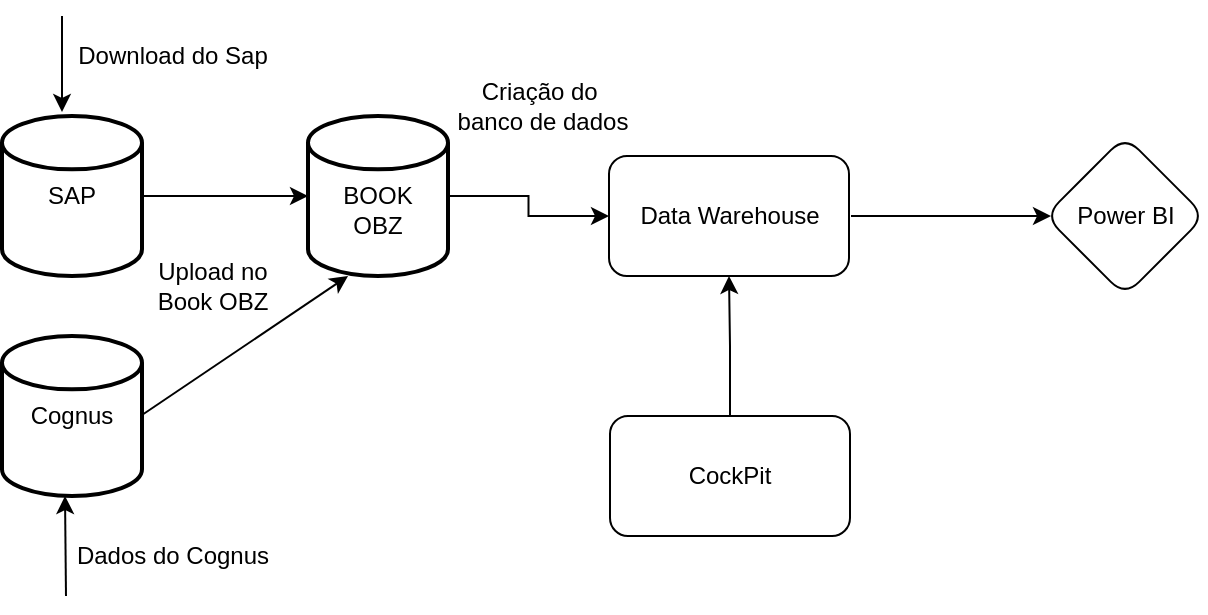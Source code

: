 <mxfile version="14.8.2" type="github">
  <diagram id="sw47njnz5deMHIHxYDuy" name="Page-1">
    <mxGraphModel dx="868" dy="450" grid="1" gridSize="10" guides="1" tooltips="1" connect="1" arrows="1" fold="1" page="1" pageScale="1" pageWidth="827" pageHeight="1169" math="0" shadow="0">
      <root>
        <mxCell id="0" />
        <mxCell id="1" parent="0" />
        <mxCell id="MGX2hzuNvd2ccL41gHIi-12" value="" style="edgeStyle=orthogonalEdgeStyle;rounded=0;orthogonalLoop=1;jettySize=auto;html=1;" edge="1" parent="1" source="MGX2hzuNvd2ccL41gHIi-1" target="MGX2hzuNvd2ccL41gHIi-5">
          <mxGeometry relative="1" as="geometry" />
        </mxCell>
        <mxCell id="MGX2hzuNvd2ccL41gHIi-1" value="SAP" style="strokeWidth=2;html=1;shape=mxgraph.flowchart.database;whiteSpace=wrap;" vertex="1" parent="1">
          <mxGeometry x="50" y="210" width="70" height="80" as="geometry" />
        </mxCell>
        <mxCell id="MGX2hzuNvd2ccL41gHIi-14" value="" style="edgeStyle=orthogonalEdgeStyle;rounded=0;orthogonalLoop=1;jettySize=auto;html=1;" edge="1" parent="1" source="MGX2hzuNvd2ccL41gHIi-5" target="MGX2hzuNvd2ccL41gHIi-9">
          <mxGeometry relative="1" as="geometry" />
        </mxCell>
        <mxCell id="MGX2hzuNvd2ccL41gHIi-5" value="&lt;br&gt;BOOK&lt;br&gt;OBZ" style="strokeWidth=2;html=1;shape=mxgraph.flowchart.database;whiteSpace=wrap;" vertex="1" parent="1">
          <mxGeometry x="203" y="210" width="70" height="80" as="geometry" />
        </mxCell>
        <mxCell id="MGX2hzuNvd2ccL41gHIi-6" value="Cognus" style="strokeWidth=2;html=1;shape=mxgraph.flowchart.database;whiteSpace=wrap;" vertex="1" parent="1">
          <mxGeometry x="50" y="320" width="70" height="80" as="geometry" />
        </mxCell>
        <mxCell id="MGX2hzuNvd2ccL41gHIi-7" value="" style="endArrow=classic;html=1;entryX=0.286;entryY=1;entryDx=0;entryDy=0;entryPerimeter=0;" edge="1" parent="1" target="MGX2hzuNvd2ccL41gHIi-5">
          <mxGeometry width="50" height="50" relative="1" as="geometry">
            <mxPoint x="120" y="359.5" as="sourcePoint" />
            <mxPoint x="230" y="290" as="targetPoint" />
          </mxGeometry>
        </mxCell>
        <mxCell id="MGX2hzuNvd2ccL41gHIi-18" value="" style="edgeStyle=orthogonalEdgeStyle;rounded=0;orthogonalLoop=1;jettySize=auto;html=1;" edge="1" parent="1">
          <mxGeometry relative="1" as="geometry">
            <mxPoint x="474.5" y="260" as="sourcePoint" />
            <mxPoint x="574.5" y="260" as="targetPoint" />
          </mxGeometry>
        </mxCell>
        <mxCell id="MGX2hzuNvd2ccL41gHIi-9" value="Data Warehouse" style="rounded=1;whiteSpace=wrap;html=1;" vertex="1" parent="1">
          <mxGeometry x="353.5" y="230" width="120" height="60" as="geometry" />
        </mxCell>
        <mxCell id="MGX2hzuNvd2ccL41gHIi-16" value="" style="edgeStyle=orthogonalEdgeStyle;rounded=0;orthogonalLoop=1;jettySize=auto;html=1;" edge="1" parent="1" source="MGX2hzuNvd2ccL41gHIi-15" target="MGX2hzuNvd2ccL41gHIi-9">
          <mxGeometry relative="1" as="geometry" />
        </mxCell>
        <mxCell id="MGX2hzuNvd2ccL41gHIi-15" value="CockPit" style="rounded=1;whiteSpace=wrap;html=1;" vertex="1" parent="1">
          <mxGeometry x="354" y="360" width="120" height="60" as="geometry" />
        </mxCell>
        <mxCell id="MGX2hzuNvd2ccL41gHIi-17" value="Power BI" style="rhombus;whiteSpace=wrap;html=1;rounded=1;" vertex="1" parent="1">
          <mxGeometry x="571.5" y="220" width="80" height="80" as="geometry" />
        </mxCell>
        <mxCell id="MGX2hzuNvd2ccL41gHIi-19" value="" style="endArrow=classic;html=1;" edge="1" parent="1">
          <mxGeometry width="50" height="50" relative="1" as="geometry">
            <mxPoint x="80" y="160" as="sourcePoint" />
            <mxPoint x="80" y="208" as="targetPoint" />
          </mxGeometry>
        </mxCell>
        <mxCell id="MGX2hzuNvd2ccL41gHIi-20" value="Download do Sap" style="text;html=1;align=center;verticalAlign=middle;resizable=0;points=[];autosize=1;strokeColor=none;" vertex="1" parent="1">
          <mxGeometry x="80" y="170" width="110" height="20" as="geometry" />
        </mxCell>
        <mxCell id="MGX2hzuNvd2ccL41gHIi-21" value="Upload no &lt;br&gt;Book OBZ" style="text;html=1;align=center;verticalAlign=middle;resizable=0;points=[];autosize=1;strokeColor=none;" vertex="1" parent="1">
          <mxGeometry x="120" y="280" width="70" height="30" as="geometry" />
        </mxCell>
        <mxCell id="MGX2hzuNvd2ccL41gHIi-23" value="" style="endArrow=classic;html=1;" edge="1" parent="1">
          <mxGeometry width="50" height="50" relative="1" as="geometry">
            <mxPoint x="82" y="450" as="sourcePoint" />
            <mxPoint x="81.5" y="400" as="targetPoint" />
          </mxGeometry>
        </mxCell>
        <mxCell id="MGX2hzuNvd2ccL41gHIi-24" value="Dados do Cognus" style="text;html=1;align=center;verticalAlign=middle;resizable=0;points=[];autosize=1;strokeColor=none;" vertex="1" parent="1">
          <mxGeometry x="80" y="420" width="110" height="20" as="geometry" />
        </mxCell>
        <mxCell id="MGX2hzuNvd2ccL41gHIi-25" value="Criação do&amp;nbsp;&lt;br&gt;banco de dados" style="text;html=1;align=center;verticalAlign=middle;resizable=0;points=[];autosize=1;strokeColor=none;" vertex="1" parent="1">
          <mxGeometry x="270" y="190" width="100" height="30" as="geometry" />
        </mxCell>
      </root>
    </mxGraphModel>
  </diagram>
</mxfile>
